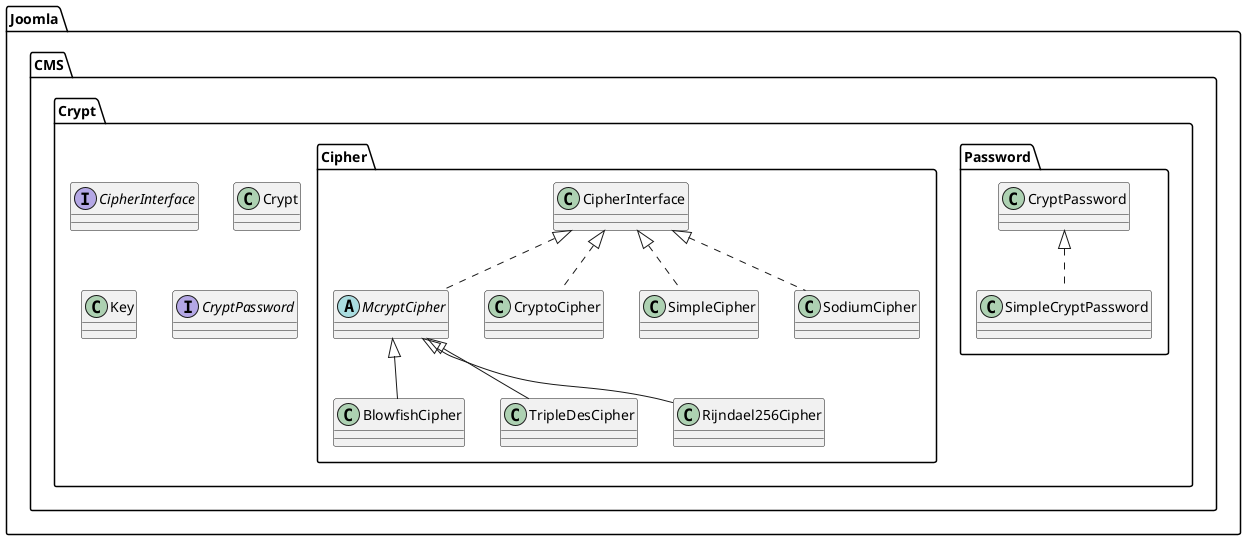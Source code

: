 @startuml
interface Joomla.CMS.Crypt.CipherInterface

class Joomla.CMS.Crypt.Crypt
class Joomla.CMS.Crypt.Password.SimpleCryptPassword
Joomla.CMS.Crypt.Password.CryptPassword <|.. Joomla.CMS.Crypt.Password.SimpleCryptPassword
class Joomla.CMS.Crypt.Key
abstract class Joomla.CMS.Crypt.Cipher.McryptCipher
Joomla.CMS.Crypt.Cipher.CipherInterface <|.. Joomla.CMS.Crypt.Cipher.McryptCipher
class Joomla.CMS.Crypt.Cipher.BlowfishCipher
Joomla.CMS.Crypt.Cipher.McryptCipher <|-- Joomla.CMS.Crypt.Cipher.BlowfishCipher
class Joomla.CMS.Crypt.Cipher.CryptoCipher
Joomla.CMS.Crypt.Cipher.CipherInterface <|.. Joomla.CMS.Crypt.Cipher.CryptoCipher
class Joomla.CMS.Crypt.Cipher.SimpleCipher
Joomla.CMS.Crypt.Cipher.CipherInterface <|.. Joomla.CMS.Crypt.Cipher.SimpleCipher
class Joomla.CMS.Crypt.Cipher.TripleDesCipher
Joomla.CMS.Crypt.Cipher.McryptCipher <|-- Joomla.CMS.Crypt.Cipher.TripleDesCipher
class Joomla.CMS.Crypt.Cipher.Rijndael256Cipher
Joomla.CMS.Crypt.Cipher.McryptCipher <|-- Joomla.CMS.Crypt.Cipher.Rijndael256Cipher
class Joomla.CMS.Crypt.Cipher.SodiumCipher
Joomla.CMS.Crypt.Cipher.CipherInterface <|.. Joomla.CMS.Crypt.Cipher.SodiumCipher
interface Joomla.CMS.Crypt.CryptPassword
@enduml
